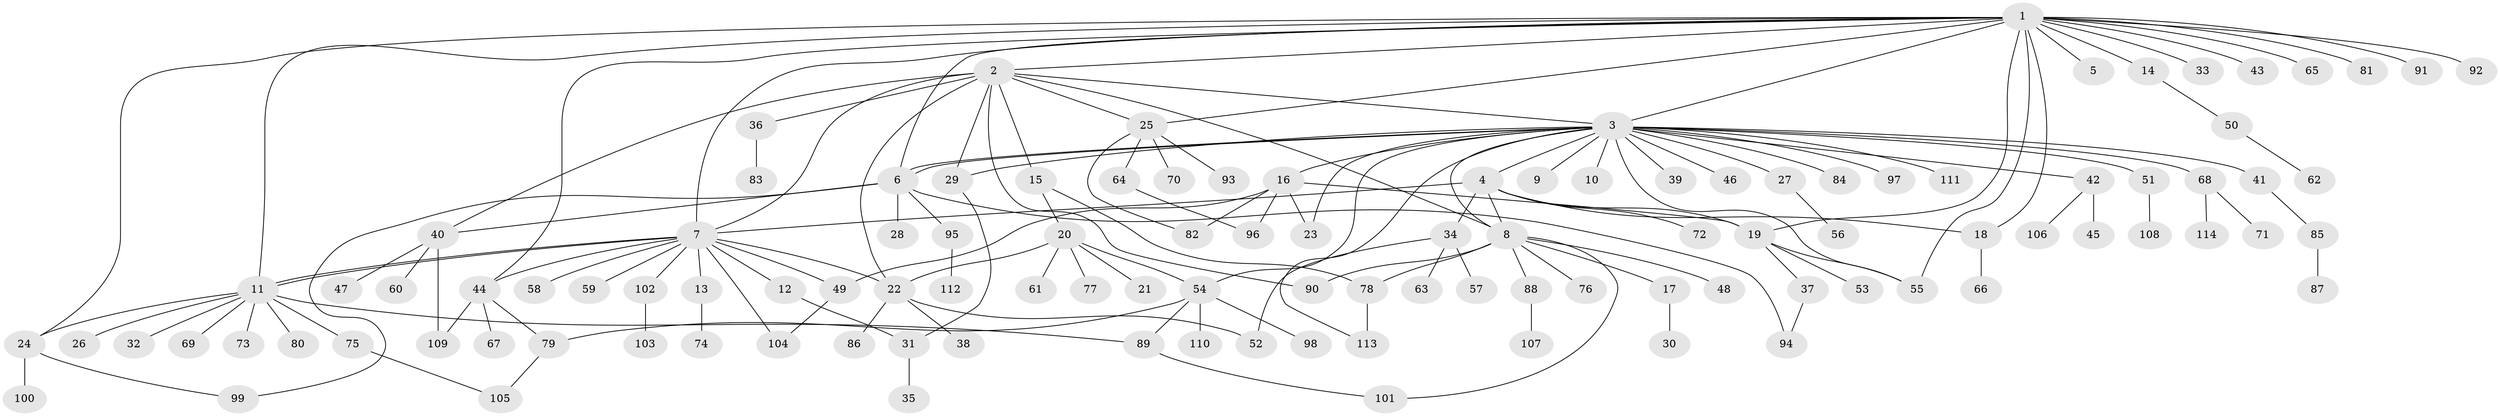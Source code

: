 // coarse degree distribution, {19: 0.022222222222222223, 9: 0.022222222222222223, 21: 0.022222222222222223, 7: 0.044444444444444446, 1: 0.6666666666666666, 8: 0.044444444444444446, 2: 0.08888888888888889, 6: 0.022222222222222223, 4: 0.044444444444444446, 3: 0.022222222222222223}
// Generated by graph-tools (version 1.1) at 2025/18/03/04/25 18:18:03]
// undirected, 114 vertices, 152 edges
graph export_dot {
graph [start="1"]
  node [color=gray90,style=filled];
  1;
  2;
  3;
  4;
  5;
  6;
  7;
  8;
  9;
  10;
  11;
  12;
  13;
  14;
  15;
  16;
  17;
  18;
  19;
  20;
  21;
  22;
  23;
  24;
  25;
  26;
  27;
  28;
  29;
  30;
  31;
  32;
  33;
  34;
  35;
  36;
  37;
  38;
  39;
  40;
  41;
  42;
  43;
  44;
  45;
  46;
  47;
  48;
  49;
  50;
  51;
  52;
  53;
  54;
  55;
  56;
  57;
  58;
  59;
  60;
  61;
  62;
  63;
  64;
  65;
  66;
  67;
  68;
  69;
  70;
  71;
  72;
  73;
  74;
  75;
  76;
  77;
  78;
  79;
  80;
  81;
  82;
  83;
  84;
  85;
  86;
  87;
  88;
  89;
  90;
  91;
  92;
  93;
  94;
  95;
  96;
  97;
  98;
  99;
  100;
  101;
  102;
  103;
  104;
  105;
  106;
  107;
  108;
  109;
  110;
  111;
  112;
  113;
  114;
  1 -- 2;
  1 -- 3;
  1 -- 5;
  1 -- 6;
  1 -- 7;
  1 -- 11;
  1 -- 14;
  1 -- 18;
  1 -- 19;
  1 -- 24;
  1 -- 25;
  1 -- 33;
  1 -- 43;
  1 -- 44;
  1 -- 55;
  1 -- 65;
  1 -- 81;
  1 -- 91;
  1 -- 92;
  2 -- 3;
  2 -- 7;
  2 -- 8;
  2 -- 15;
  2 -- 22;
  2 -- 25;
  2 -- 29;
  2 -- 36;
  2 -- 40;
  2 -- 90;
  3 -- 4;
  3 -- 6;
  3 -- 6;
  3 -- 8;
  3 -- 9;
  3 -- 10;
  3 -- 16;
  3 -- 23;
  3 -- 27;
  3 -- 29;
  3 -- 39;
  3 -- 41;
  3 -- 42;
  3 -- 46;
  3 -- 51;
  3 -- 54;
  3 -- 55;
  3 -- 68;
  3 -- 84;
  3 -- 97;
  3 -- 111;
  3 -- 113;
  4 -- 7;
  4 -- 8;
  4 -- 18;
  4 -- 19;
  4 -- 34;
  4 -- 72;
  6 -- 28;
  6 -- 40;
  6 -- 94;
  6 -- 95;
  6 -- 99;
  7 -- 11;
  7 -- 11;
  7 -- 12;
  7 -- 13;
  7 -- 22;
  7 -- 44;
  7 -- 49;
  7 -- 58;
  7 -- 59;
  7 -- 102;
  7 -- 104;
  8 -- 17;
  8 -- 48;
  8 -- 76;
  8 -- 78;
  8 -- 88;
  8 -- 90;
  8 -- 101;
  11 -- 24;
  11 -- 26;
  11 -- 32;
  11 -- 69;
  11 -- 73;
  11 -- 75;
  11 -- 80;
  11 -- 89;
  12 -- 31;
  13 -- 74;
  14 -- 50;
  15 -- 20;
  15 -- 78;
  16 -- 19;
  16 -- 23;
  16 -- 49;
  16 -- 82;
  16 -- 96;
  17 -- 30;
  18 -- 66;
  19 -- 37;
  19 -- 53;
  19 -- 55;
  20 -- 21;
  20 -- 22;
  20 -- 54;
  20 -- 61;
  20 -- 77;
  22 -- 38;
  22 -- 52;
  22 -- 86;
  24 -- 99;
  24 -- 100;
  25 -- 64;
  25 -- 70;
  25 -- 82;
  25 -- 93;
  27 -- 56;
  29 -- 31;
  31 -- 35;
  34 -- 52;
  34 -- 57;
  34 -- 63;
  36 -- 83;
  37 -- 94;
  40 -- 47;
  40 -- 60;
  40 -- 109;
  41 -- 85;
  42 -- 45;
  42 -- 106;
  44 -- 67;
  44 -- 79;
  44 -- 109;
  49 -- 104;
  50 -- 62;
  51 -- 108;
  54 -- 79;
  54 -- 89;
  54 -- 98;
  54 -- 110;
  64 -- 96;
  68 -- 71;
  68 -- 114;
  75 -- 105;
  78 -- 113;
  79 -- 105;
  85 -- 87;
  88 -- 107;
  89 -- 101;
  95 -- 112;
  102 -- 103;
}
